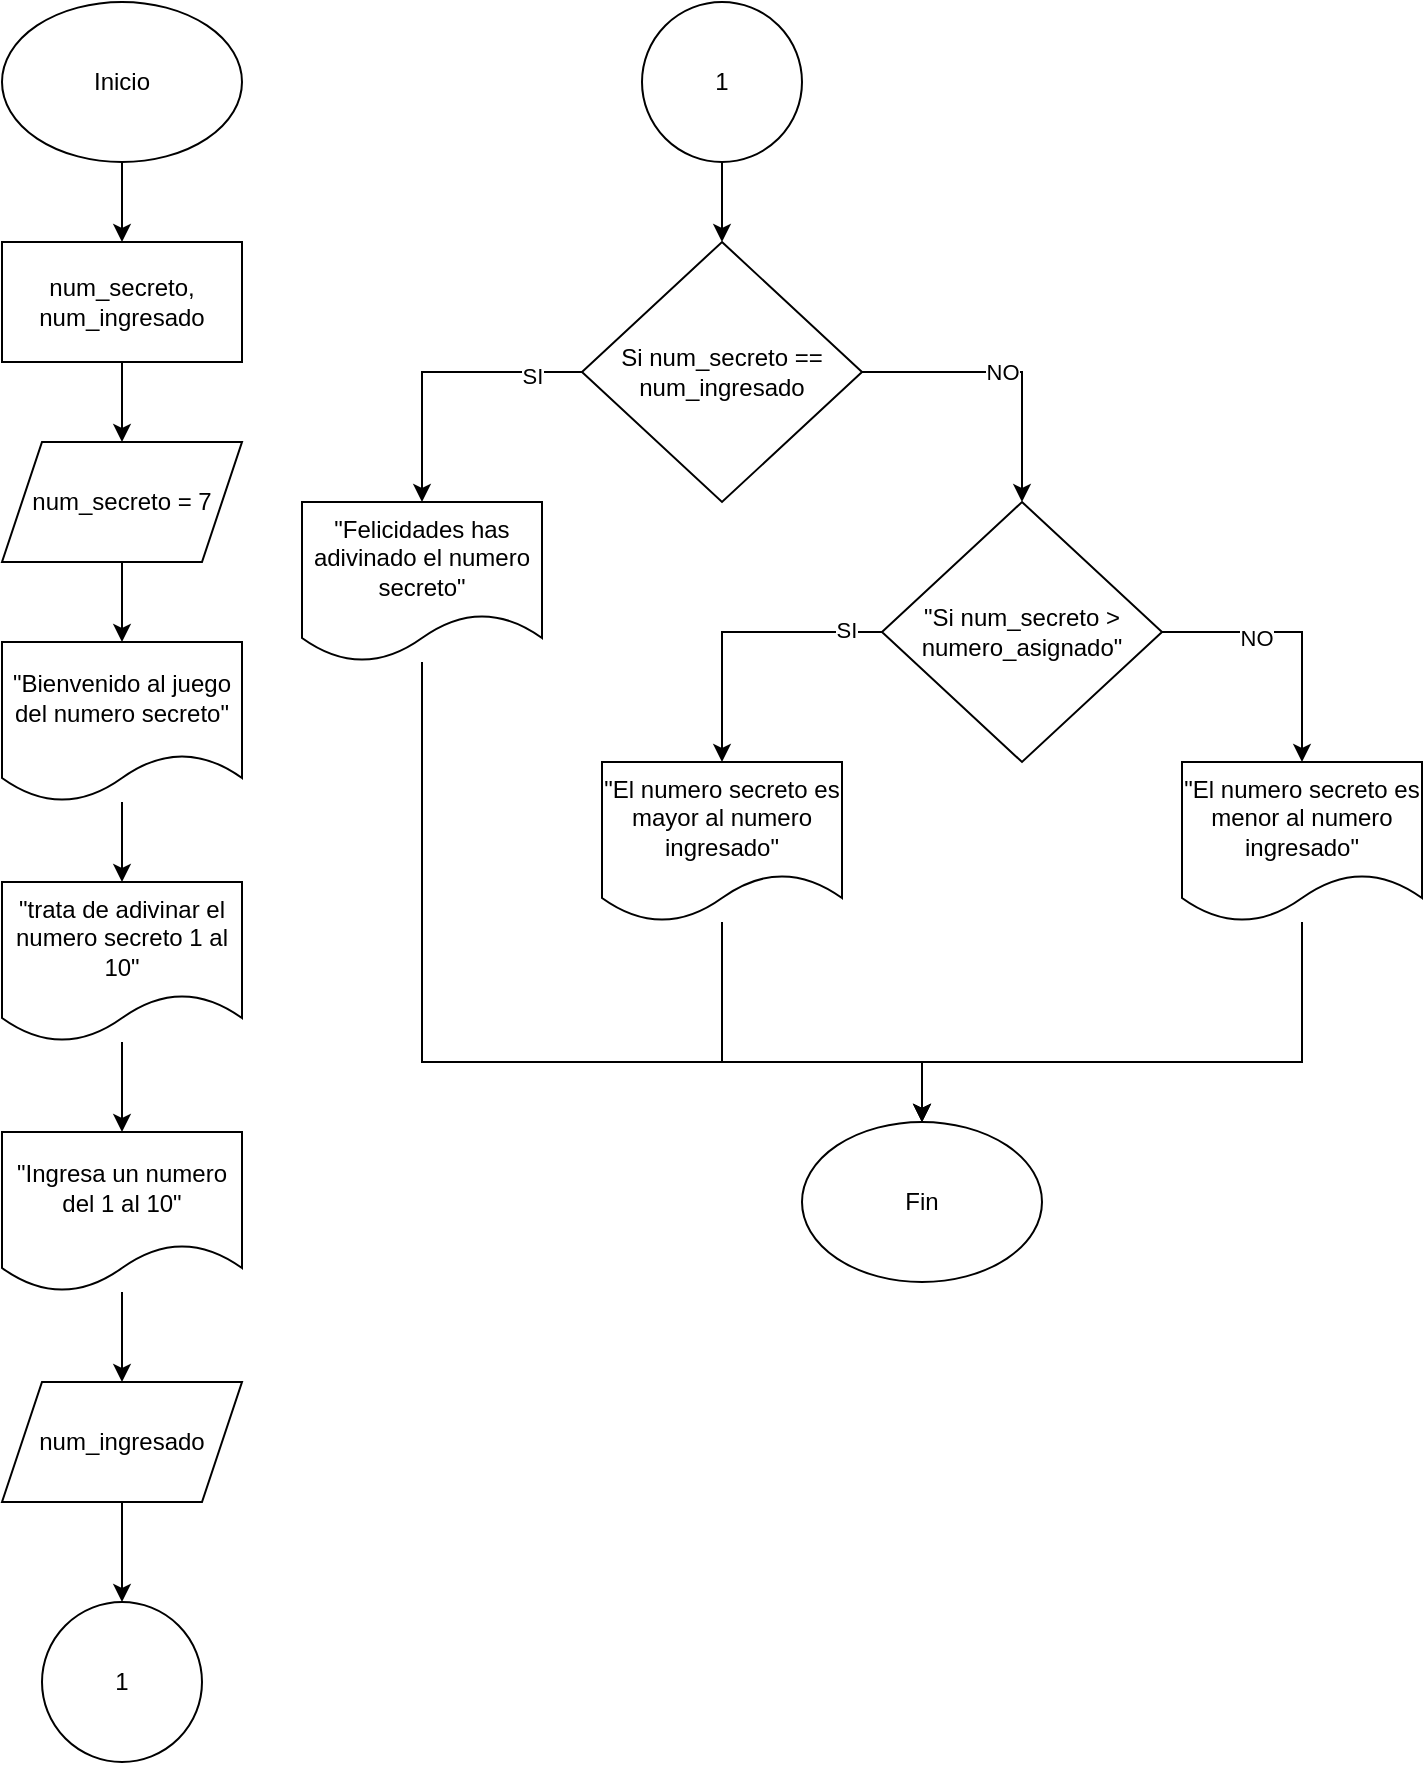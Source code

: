 <mxfile version="20.2.7" type="github">
  <diagram id="Fu4Rae1h9ENH2e6-x71g" name="Página-1">
    <mxGraphModel dx="868" dy="468" grid="1" gridSize="10" guides="1" tooltips="1" connect="1" arrows="1" fold="1" page="1" pageScale="1" pageWidth="827" pageHeight="1169" math="0" shadow="0">
      <root>
        <mxCell id="0" />
        <mxCell id="1" parent="0" />
        <mxCell id="5Dcp88luCm_OY-lU1cS7-4" value="" style="edgeStyle=orthogonalEdgeStyle;rounded=0;orthogonalLoop=1;jettySize=auto;html=1;" edge="1" parent="1" source="5Dcp88luCm_OY-lU1cS7-1" target="5Dcp88luCm_OY-lU1cS7-2">
          <mxGeometry relative="1" as="geometry" />
        </mxCell>
        <mxCell id="5Dcp88luCm_OY-lU1cS7-1" value="Inicio" style="ellipse;whiteSpace=wrap;html=1;" vertex="1" parent="1">
          <mxGeometry x="100" y="20" width="120" height="80" as="geometry" />
        </mxCell>
        <mxCell id="5Dcp88luCm_OY-lU1cS7-5" value="" style="edgeStyle=orthogonalEdgeStyle;rounded=0;orthogonalLoop=1;jettySize=auto;html=1;" edge="1" parent="1" source="5Dcp88luCm_OY-lU1cS7-2" target="5Dcp88luCm_OY-lU1cS7-3">
          <mxGeometry relative="1" as="geometry" />
        </mxCell>
        <mxCell id="5Dcp88luCm_OY-lU1cS7-2" value="&lt;div&gt;num_secreto, num_ingresado&lt;br&gt;&lt;/div&gt;" style="rounded=0;whiteSpace=wrap;html=1;" vertex="1" parent="1">
          <mxGeometry x="100" y="140" width="120" height="60" as="geometry" />
        </mxCell>
        <mxCell id="5Dcp88luCm_OY-lU1cS7-8" value="" style="edgeStyle=orthogonalEdgeStyle;rounded=0;orthogonalLoop=1;jettySize=auto;html=1;" edge="1" parent="1" source="5Dcp88luCm_OY-lU1cS7-3" target="5Dcp88luCm_OY-lU1cS7-6">
          <mxGeometry relative="1" as="geometry" />
        </mxCell>
        <mxCell id="5Dcp88luCm_OY-lU1cS7-3" value="num_secreto = 7" style="shape=parallelogram;perimeter=parallelogramPerimeter;whiteSpace=wrap;html=1;fixedSize=1;" vertex="1" parent="1">
          <mxGeometry x="100" y="240" width="120" height="60" as="geometry" />
        </mxCell>
        <mxCell id="5Dcp88luCm_OY-lU1cS7-9" value="" style="edgeStyle=orthogonalEdgeStyle;rounded=0;orthogonalLoop=1;jettySize=auto;html=1;" edge="1" parent="1" source="5Dcp88luCm_OY-lU1cS7-6" target="5Dcp88luCm_OY-lU1cS7-7">
          <mxGeometry relative="1" as="geometry" />
        </mxCell>
        <mxCell id="5Dcp88luCm_OY-lU1cS7-6" value="&quot;Bienvenido al juego del numero secreto&quot;" style="shape=document;whiteSpace=wrap;html=1;boundedLbl=1;" vertex="1" parent="1">
          <mxGeometry x="100" y="340" width="120" height="80" as="geometry" />
        </mxCell>
        <mxCell id="5Dcp88luCm_OY-lU1cS7-11" value="" style="edgeStyle=orthogonalEdgeStyle;rounded=0;orthogonalLoop=1;jettySize=auto;html=1;" edge="1" parent="1" source="5Dcp88luCm_OY-lU1cS7-7" target="5Dcp88luCm_OY-lU1cS7-10">
          <mxGeometry relative="1" as="geometry" />
        </mxCell>
        <mxCell id="5Dcp88luCm_OY-lU1cS7-7" value="&quot;trata de adivinar el numero secreto 1 al 10&quot;" style="shape=document;whiteSpace=wrap;html=1;boundedLbl=1;" vertex="1" parent="1">
          <mxGeometry x="100" y="460" width="120" height="80" as="geometry" />
        </mxCell>
        <mxCell id="5Dcp88luCm_OY-lU1cS7-14" value="" style="edgeStyle=orthogonalEdgeStyle;rounded=0;orthogonalLoop=1;jettySize=auto;html=1;" edge="1" parent="1" source="5Dcp88luCm_OY-lU1cS7-10" target="5Dcp88luCm_OY-lU1cS7-12">
          <mxGeometry relative="1" as="geometry" />
        </mxCell>
        <mxCell id="5Dcp88luCm_OY-lU1cS7-10" value="&quot;Ingresa un numero del 1 al 10&quot;" style="shape=document;whiteSpace=wrap;html=1;boundedLbl=1;" vertex="1" parent="1">
          <mxGeometry x="100" y="585" width="120" height="80" as="geometry" />
        </mxCell>
        <mxCell id="5Dcp88luCm_OY-lU1cS7-15" value="" style="edgeStyle=orthogonalEdgeStyle;rounded=0;orthogonalLoop=1;jettySize=auto;html=1;" edge="1" parent="1" source="5Dcp88luCm_OY-lU1cS7-12" target="5Dcp88luCm_OY-lU1cS7-13">
          <mxGeometry relative="1" as="geometry" />
        </mxCell>
        <mxCell id="5Dcp88luCm_OY-lU1cS7-12" value="num_ingresado" style="shape=parallelogram;perimeter=parallelogramPerimeter;whiteSpace=wrap;html=1;fixedSize=1;" vertex="1" parent="1">
          <mxGeometry x="100" y="710" width="120" height="60" as="geometry" />
        </mxCell>
        <mxCell id="5Dcp88luCm_OY-lU1cS7-13" value="1" style="ellipse;whiteSpace=wrap;html=1;aspect=fixed;" vertex="1" parent="1">
          <mxGeometry x="120" y="820" width="80" height="80" as="geometry" />
        </mxCell>
        <mxCell id="5Dcp88luCm_OY-lU1cS7-18" value="" style="edgeStyle=orthogonalEdgeStyle;rounded=0;orthogonalLoop=1;jettySize=auto;html=1;" edge="1" parent="1" source="5Dcp88luCm_OY-lU1cS7-16" target="5Dcp88luCm_OY-lU1cS7-17">
          <mxGeometry relative="1" as="geometry" />
        </mxCell>
        <mxCell id="5Dcp88luCm_OY-lU1cS7-16" value="1" style="ellipse;whiteSpace=wrap;html=1;aspect=fixed;" vertex="1" parent="1">
          <mxGeometry x="420" y="20" width="80" height="80" as="geometry" />
        </mxCell>
        <mxCell id="5Dcp88luCm_OY-lU1cS7-21" style="edgeStyle=orthogonalEdgeStyle;rounded=0;orthogonalLoop=1;jettySize=auto;html=1;entryX=0.5;entryY=0;entryDx=0;entryDy=0;" edge="1" parent="1" source="5Dcp88luCm_OY-lU1cS7-17" target="5Dcp88luCm_OY-lU1cS7-19">
          <mxGeometry relative="1" as="geometry" />
        </mxCell>
        <mxCell id="5Dcp88luCm_OY-lU1cS7-23" value="SI" style="edgeLabel;html=1;align=center;verticalAlign=middle;resizable=0;points=[];" vertex="1" connectable="0" parent="5Dcp88luCm_OY-lU1cS7-21">
          <mxGeometry x="-0.655" y="2" relative="1" as="geometry">
            <mxPoint as="offset" />
          </mxGeometry>
        </mxCell>
        <mxCell id="5Dcp88luCm_OY-lU1cS7-22" style="edgeStyle=orthogonalEdgeStyle;rounded=0;orthogonalLoop=1;jettySize=auto;html=1;entryX=0.5;entryY=0;entryDx=0;entryDy=0;" edge="1" parent="1" source="5Dcp88luCm_OY-lU1cS7-17" target="5Dcp88luCm_OY-lU1cS7-20">
          <mxGeometry relative="1" as="geometry" />
        </mxCell>
        <mxCell id="5Dcp88luCm_OY-lU1cS7-24" value="NO" style="edgeLabel;html=1;align=center;verticalAlign=middle;resizable=0;points=[];" vertex="1" connectable="0" parent="5Dcp88luCm_OY-lU1cS7-22">
          <mxGeometry x="-0.032" relative="1" as="geometry">
            <mxPoint as="offset" />
          </mxGeometry>
        </mxCell>
        <mxCell id="5Dcp88luCm_OY-lU1cS7-17" value="Si num_secreto == num_ingresado" style="rhombus;whiteSpace=wrap;html=1;" vertex="1" parent="1">
          <mxGeometry x="390" y="140" width="140" height="130" as="geometry" />
        </mxCell>
        <mxCell id="5Dcp88luCm_OY-lU1cS7-32" style="edgeStyle=orthogonalEdgeStyle;rounded=0;orthogonalLoop=1;jettySize=auto;html=1;entryX=0.5;entryY=0;entryDx=0;entryDy=0;" edge="1" parent="1" source="5Dcp88luCm_OY-lU1cS7-19" target="5Dcp88luCm_OY-lU1cS7-31">
          <mxGeometry relative="1" as="geometry">
            <Array as="points">
              <mxPoint x="310" y="550" />
              <mxPoint x="560" y="550" />
            </Array>
          </mxGeometry>
        </mxCell>
        <mxCell id="5Dcp88luCm_OY-lU1cS7-19" value="&quot;Felicidades has adivinado el numero secreto&quot;" style="shape=document;whiteSpace=wrap;html=1;boundedLbl=1;" vertex="1" parent="1">
          <mxGeometry x="250" y="270" width="120" height="80" as="geometry" />
        </mxCell>
        <mxCell id="5Dcp88luCm_OY-lU1cS7-27" style="edgeStyle=orthogonalEdgeStyle;rounded=0;orthogonalLoop=1;jettySize=auto;html=1;entryX=0.5;entryY=0;entryDx=0;entryDy=0;" edge="1" parent="1" source="5Dcp88luCm_OY-lU1cS7-20" target="5Dcp88luCm_OY-lU1cS7-25">
          <mxGeometry relative="1" as="geometry" />
        </mxCell>
        <mxCell id="5Dcp88luCm_OY-lU1cS7-29" value="SI" style="edgeLabel;html=1;align=center;verticalAlign=middle;resizable=0;points=[];" vertex="1" connectable="0" parent="5Dcp88luCm_OY-lU1cS7-27">
          <mxGeometry x="-0.752" y="-1" relative="1" as="geometry">
            <mxPoint as="offset" />
          </mxGeometry>
        </mxCell>
        <mxCell id="5Dcp88luCm_OY-lU1cS7-28" style="edgeStyle=orthogonalEdgeStyle;rounded=0;orthogonalLoop=1;jettySize=auto;html=1;entryX=0.5;entryY=0;entryDx=0;entryDy=0;" edge="1" parent="1" source="5Dcp88luCm_OY-lU1cS7-20" target="5Dcp88luCm_OY-lU1cS7-26">
          <mxGeometry relative="1" as="geometry" />
        </mxCell>
        <mxCell id="5Dcp88luCm_OY-lU1cS7-30" value="NO" style="edgeLabel;html=1;align=center;verticalAlign=middle;resizable=0;points=[];" vertex="1" connectable="0" parent="5Dcp88luCm_OY-lU1cS7-28">
          <mxGeometry x="-0.304" y="-3" relative="1" as="geometry">
            <mxPoint as="offset" />
          </mxGeometry>
        </mxCell>
        <mxCell id="5Dcp88luCm_OY-lU1cS7-20" value="&quot;Si num_secreto &amp;gt; numero_asignado&quot;" style="rhombus;whiteSpace=wrap;html=1;" vertex="1" parent="1">
          <mxGeometry x="540" y="270" width="140" height="130" as="geometry" />
        </mxCell>
        <mxCell id="5Dcp88luCm_OY-lU1cS7-34" style="edgeStyle=orthogonalEdgeStyle;rounded=0;orthogonalLoop=1;jettySize=auto;html=1;entryX=0.5;entryY=0;entryDx=0;entryDy=0;" edge="1" parent="1" source="5Dcp88luCm_OY-lU1cS7-25" target="5Dcp88luCm_OY-lU1cS7-31">
          <mxGeometry relative="1" as="geometry">
            <Array as="points">
              <mxPoint x="460" y="550" />
              <mxPoint x="560" y="550" />
            </Array>
          </mxGeometry>
        </mxCell>
        <mxCell id="5Dcp88luCm_OY-lU1cS7-25" value="&quot;El numero secreto es mayor al numero ingresado&quot;" style="shape=document;whiteSpace=wrap;html=1;boundedLbl=1;" vertex="1" parent="1">
          <mxGeometry x="400" y="400" width="120" height="80" as="geometry" />
        </mxCell>
        <mxCell id="5Dcp88luCm_OY-lU1cS7-33" style="edgeStyle=orthogonalEdgeStyle;rounded=0;orthogonalLoop=1;jettySize=auto;html=1;" edge="1" parent="1" source="5Dcp88luCm_OY-lU1cS7-26">
          <mxGeometry relative="1" as="geometry">
            <mxPoint x="560" y="580" as="targetPoint" />
            <Array as="points">
              <mxPoint x="750" y="550" />
              <mxPoint x="560" y="550" />
            </Array>
          </mxGeometry>
        </mxCell>
        <mxCell id="5Dcp88luCm_OY-lU1cS7-26" value="&quot;El numero secreto es menor al numero ingresado&quot;" style="shape=document;whiteSpace=wrap;html=1;boundedLbl=1;" vertex="1" parent="1">
          <mxGeometry x="690" y="400" width="120" height="80" as="geometry" />
        </mxCell>
        <mxCell id="5Dcp88luCm_OY-lU1cS7-31" value="Fin" style="ellipse;whiteSpace=wrap;html=1;" vertex="1" parent="1">
          <mxGeometry x="500" y="580" width="120" height="80" as="geometry" />
        </mxCell>
      </root>
    </mxGraphModel>
  </diagram>
</mxfile>
